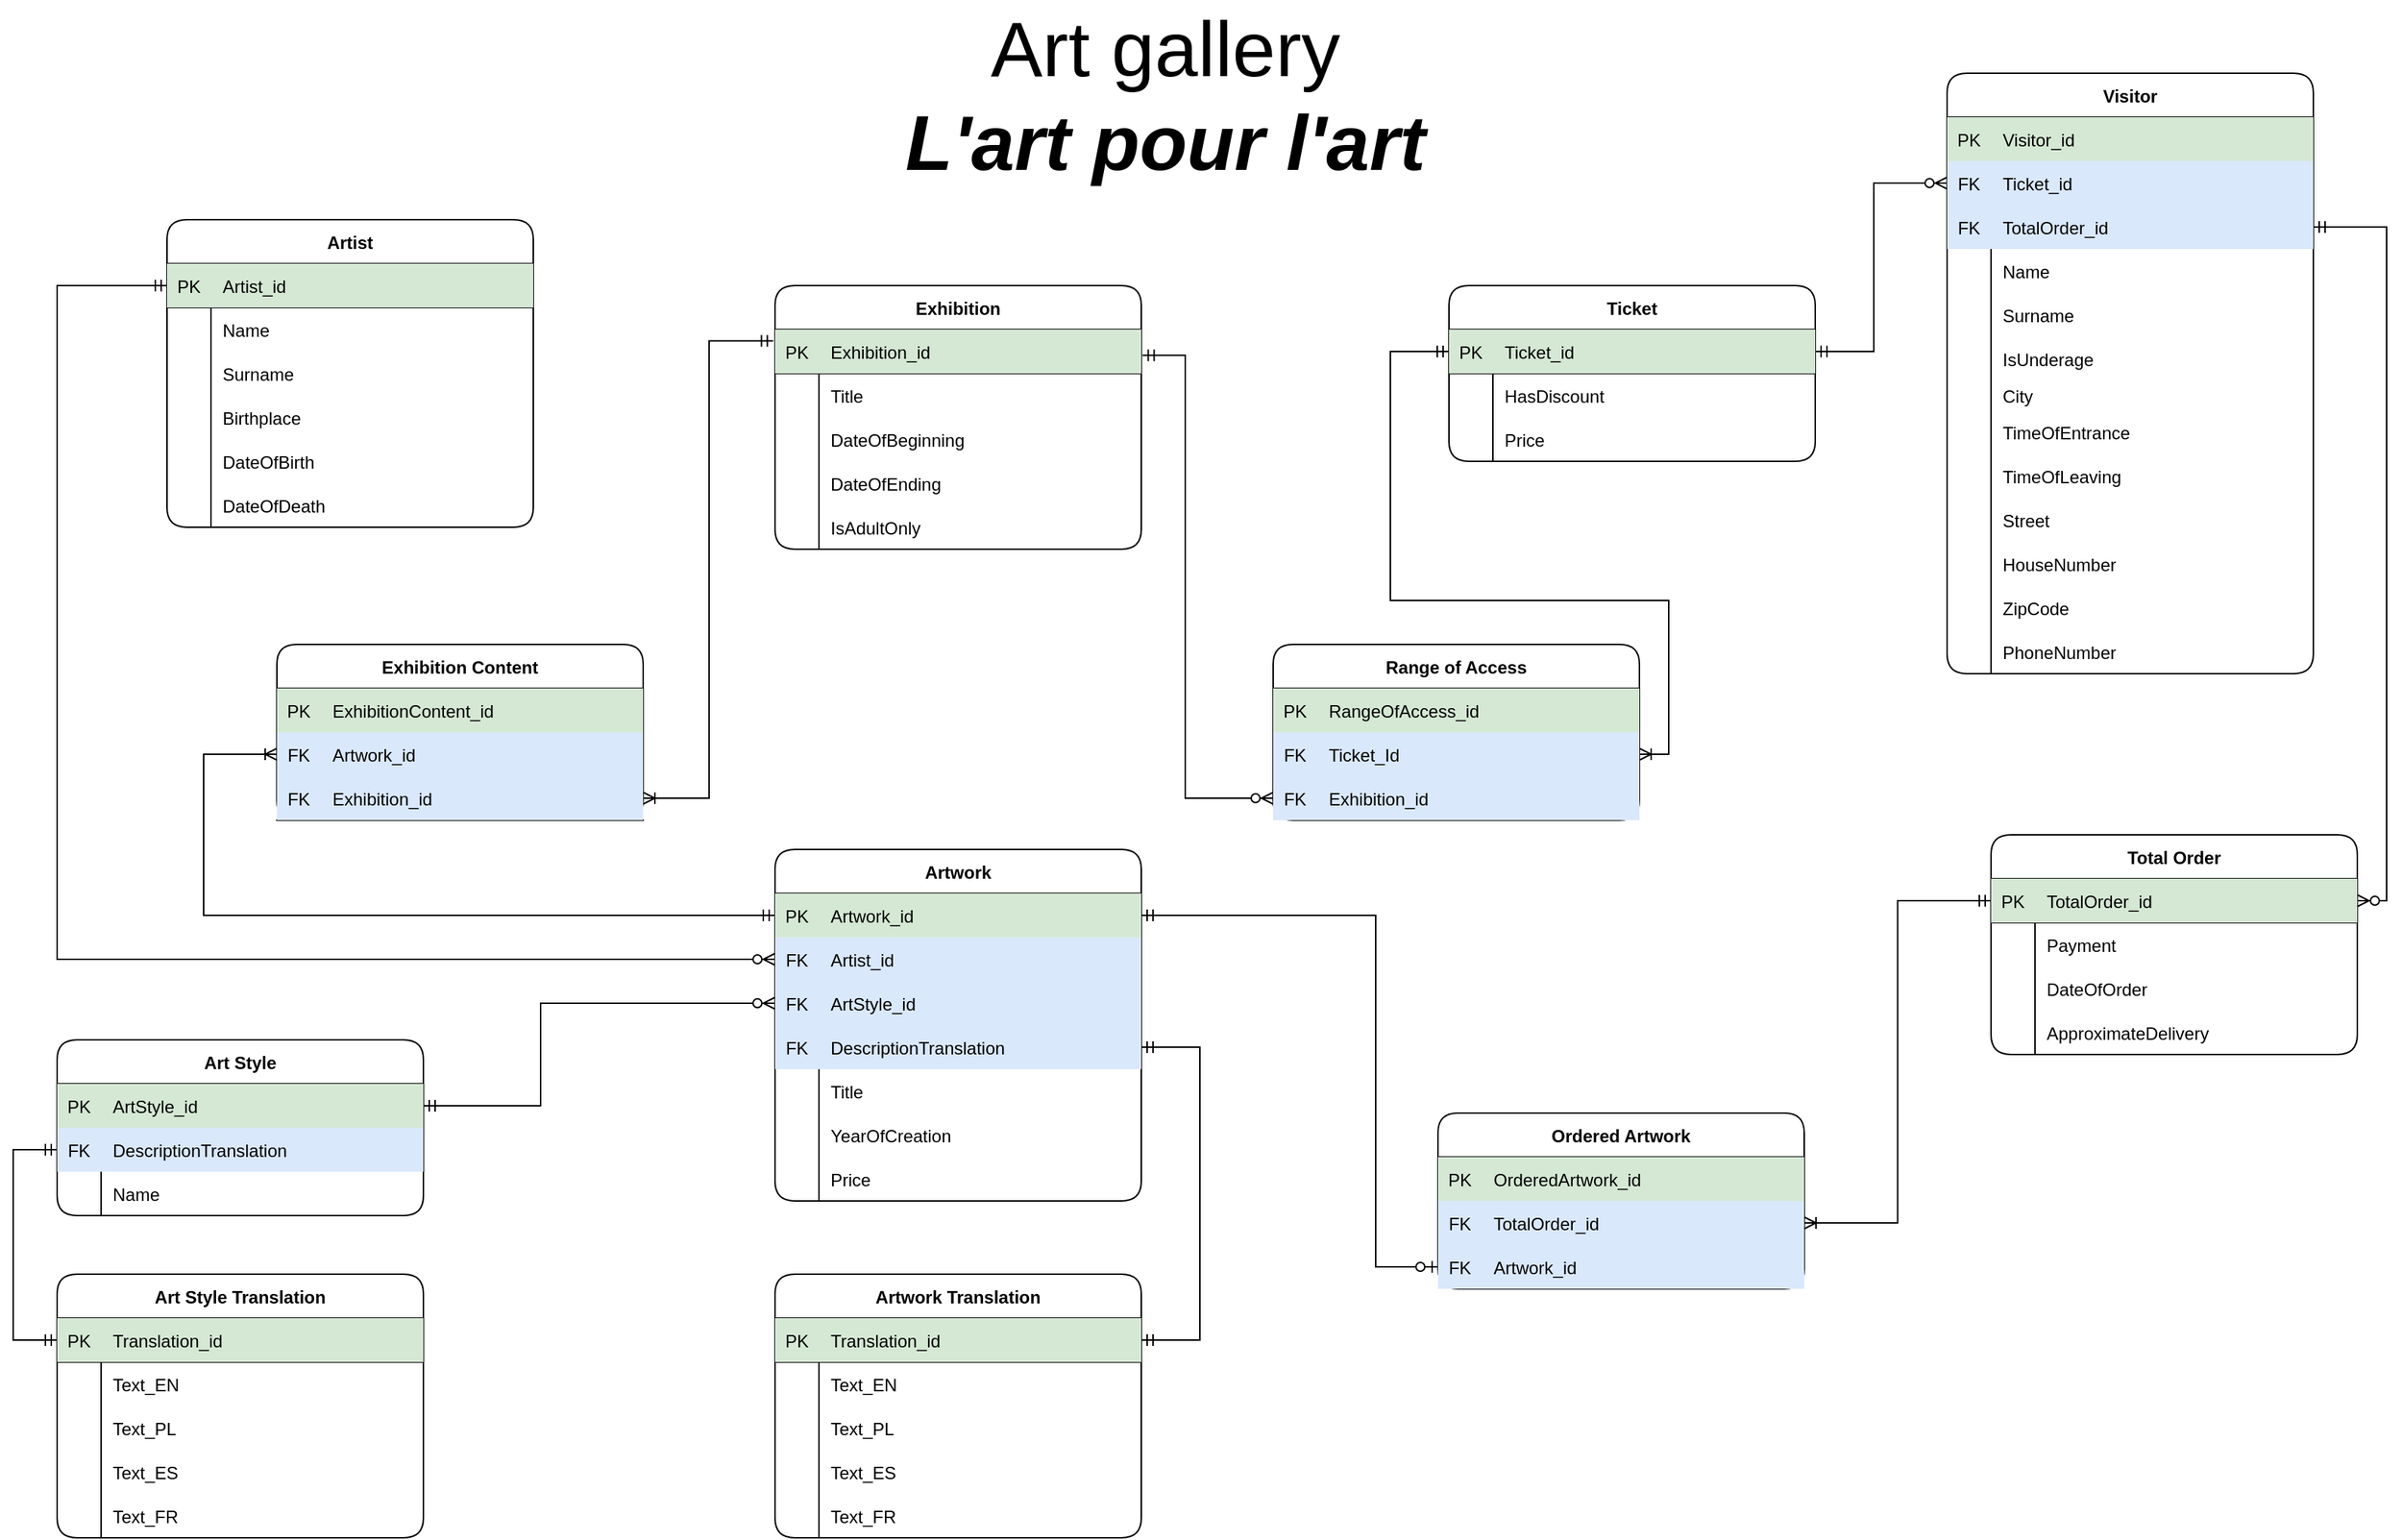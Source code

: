 <mxfile version="13.10.4" type="google"><diagram id="R2lEEEUBdFMjLlhIrx00" name="Page-1"><mxGraphModel dx="1422" dy="737" grid="1" gridSize="10" guides="1" tooltips="1" connect="1" arrows="1" fold="1" page="1" pageScale="1" pageWidth="850" pageHeight="1100" math="0" shadow="0" extFonts="Permanent Marker^https://fonts.googleapis.com/css?family=Permanent+Marker"><root><mxCell id="0"/><mxCell id="1" parent="0"/><mxCell id="T2kJecg5CkNllMZu93eY-347" style="edgeStyle=orthogonalEdgeStyle;rounded=0;orthogonalLoop=1;jettySize=auto;html=1;entryX=0;entryY=0.5;entryDx=0;entryDy=0;startArrow=ERmandOne;startFill=0;fontColor=#000000;endArrow=ERzeroToMany;endFill=1;" parent="1" edge="1"><mxGeometry relative="1" as="geometry"><Array as="points"><mxPoint x="50" y="295"/><mxPoint x="50" y="715"/></Array><mxPoint x="175" y="295" as="sourcePoint"/></mxGeometry></mxCell><mxCell id="kMszXw98TckjK29R_AZg-198" value="Artist" style="shape=table;startSize=30;container=1;collapsible=1;childLayout=tableLayout;fixedRows=1;rowLines=0;fontStyle=1;align=center;resizeLast=1;labelBackgroundColor=none;rounded=1;" parent="1" vertex="1"><mxGeometry x="155" y="190" width="250" height="210" as="geometry"/></mxCell><mxCell id="kMszXw98TckjK29R_AZg-199" value="" style="shape=partialRectangle;collapsible=0;dropTarget=0;pointerEvents=0;fillColor=none;points=[[0,0.5],[1,0.5]];portConstraint=eastwest;top=0;left=0;right=0;bottom=1;" parent="kMszXw98TckjK29R_AZg-198" vertex="1"><mxGeometry y="30" width="250" height="30" as="geometry"/></mxCell><mxCell id="kMszXw98TckjK29R_AZg-200" value="PK" style="shape=partialRectangle;overflow=hidden;connectable=0;top=0;left=0;bottom=0;right=0;fontStyle=0;fillColor=#d5e8d4;strokeColor=#82b366;" parent="kMszXw98TckjK29R_AZg-199" vertex="1"><mxGeometry width="30" height="30" as="geometry"/></mxCell><mxCell id="kMszXw98TckjK29R_AZg-201" value="Artist_id" style="shape=partialRectangle;overflow=hidden;connectable=0;top=0;left=0;bottom=0;right=0;align=left;spacingLeft=6;fontStyle=0;fillColor=#d5e8d4;strokeColor=#82b366;labelBackgroundColor=none;" parent="kMszXw98TckjK29R_AZg-199" vertex="1"><mxGeometry x="30" width="220" height="30" as="geometry"/></mxCell><mxCell id="kMszXw98TckjK29R_AZg-202" style="shape=partialRectangle;collapsible=0;dropTarget=0;pointerEvents=0;fillColor=none;points=[[0,0.5],[1,0.5]];portConstraint=eastwest;top=0;left=0;right=0;bottom=0;" parent="kMszXw98TckjK29R_AZg-198" vertex="1"><mxGeometry y="60" width="250" height="30" as="geometry"/></mxCell><mxCell id="kMszXw98TckjK29R_AZg-203" style="shape=partialRectangle;overflow=hidden;connectable=0;fillColor=none;top=0;left=0;bottom=0;right=0;strokeColor=none;" parent="kMszXw98TckjK29R_AZg-202" vertex="1"><mxGeometry width="30" height="30" as="geometry"/></mxCell><mxCell id="kMszXw98TckjK29R_AZg-204" value="Name" style="shape=partialRectangle;overflow=hidden;connectable=0;fillColor=none;top=0;left=0;bottom=0;right=0;align=left;spacingLeft=6;strokeColor=none;" parent="kMszXw98TckjK29R_AZg-202" vertex="1"><mxGeometry x="30" width="220" height="30" as="geometry"/></mxCell><mxCell id="kMszXw98TckjK29R_AZg-205" style="shape=partialRectangle;collapsible=0;dropTarget=0;pointerEvents=0;fillColor=none;points=[[0,0.5],[1,0.5]];portConstraint=eastwest;top=0;left=0;right=0;bottom=0;" parent="kMszXw98TckjK29R_AZg-198" vertex="1"><mxGeometry y="90" width="250" height="30" as="geometry"/></mxCell><mxCell id="kMszXw98TckjK29R_AZg-206" style="shape=partialRectangle;overflow=hidden;connectable=0;fillColor=none;top=0;left=0;bottom=0;right=0;strokeColor=none;" parent="kMszXw98TckjK29R_AZg-205" vertex="1"><mxGeometry width="30" height="30" as="geometry"/></mxCell><mxCell id="kMszXw98TckjK29R_AZg-207" value="Surname" style="shape=partialRectangle;overflow=hidden;connectable=0;fillColor=none;top=0;left=0;bottom=0;right=0;align=left;spacingLeft=6;strokeColor=none;" parent="kMszXw98TckjK29R_AZg-205" vertex="1"><mxGeometry x="30" width="220" height="30" as="geometry"/></mxCell><mxCell id="kMszXw98TckjK29R_AZg-208" style="shape=partialRectangle;collapsible=0;dropTarget=0;pointerEvents=0;fillColor=none;points=[[0,0.5],[1,0.5]];portConstraint=eastwest;top=0;left=0;right=0;bottom=0;" parent="kMszXw98TckjK29R_AZg-198" vertex="1"><mxGeometry y="120" width="250" height="30" as="geometry"/></mxCell><mxCell id="kMszXw98TckjK29R_AZg-209" style="shape=partialRectangle;overflow=hidden;connectable=0;fillColor=none;top=0;left=0;bottom=0;right=0;strokeColor=none;" parent="kMszXw98TckjK29R_AZg-208" vertex="1"><mxGeometry width="30" height="30" as="geometry"/></mxCell><mxCell id="kMszXw98TckjK29R_AZg-210" value="Birthplace" style="shape=partialRectangle;overflow=hidden;connectable=0;fillColor=none;top=0;left=0;bottom=0;right=0;align=left;spacingLeft=6;strokeColor=none;" parent="kMszXw98TckjK29R_AZg-208" vertex="1"><mxGeometry x="30" width="220" height="30" as="geometry"/></mxCell><mxCell id="kMszXw98TckjK29R_AZg-211" style="shape=partialRectangle;collapsible=0;dropTarget=0;pointerEvents=0;fillColor=none;points=[[0,0.5],[1,0.5]];portConstraint=eastwest;top=0;left=0;right=0;bottom=0;" parent="kMszXw98TckjK29R_AZg-198" vertex="1"><mxGeometry y="150" width="250" height="30" as="geometry"/></mxCell><mxCell id="kMszXw98TckjK29R_AZg-212" style="shape=partialRectangle;overflow=hidden;connectable=0;fillColor=none;top=0;left=0;bottom=0;right=0;strokeColor=none;" parent="kMszXw98TckjK29R_AZg-211" vertex="1"><mxGeometry width="30" height="30" as="geometry"/></mxCell><mxCell id="kMszXw98TckjK29R_AZg-213" value="DateOfBirth" style="shape=partialRectangle;overflow=hidden;connectable=0;fillColor=none;top=0;left=0;bottom=0;right=0;align=left;spacingLeft=6;strokeColor=none;" parent="kMszXw98TckjK29R_AZg-211" vertex="1"><mxGeometry x="30" width="220" height="30" as="geometry"/></mxCell><mxCell id="kMszXw98TckjK29R_AZg-214" style="shape=partialRectangle;collapsible=0;dropTarget=0;pointerEvents=0;fillColor=none;points=[[0,0.5],[1,0.5]];portConstraint=eastwest;top=0;left=0;right=0;bottom=0;" parent="kMszXw98TckjK29R_AZg-198" vertex="1"><mxGeometry y="180" width="250" height="30" as="geometry"/></mxCell><mxCell id="kMszXw98TckjK29R_AZg-215" style="shape=partialRectangle;overflow=hidden;connectable=0;fillColor=none;top=0;left=0;bottom=0;right=0;strokeColor=none;" parent="kMszXw98TckjK29R_AZg-214" vertex="1"><mxGeometry width="30" height="30" as="geometry"/></mxCell><mxCell id="kMszXw98TckjK29R_AZg-216" value="DateOfDeath" style="shape=partialRectangle;overflow=hidden;connectable=0;fillColor=none;top=0;left=0;bottom=0;right=0;align=left;spacingLeft=6;strokeColor=none;" parent="kMszXw98TckjK29R_AZg-214" vertex="1"><mxGeometry x="30" width="220" height="30" as="geometry"/></mxCell><mxCell id="kMszXw98TckjK29R_AZg-217" value="&lt;font style=&quot;font-size: 53px&quot;&gt;Art gallery&lt;br&gt;&lt;i&gt;&lt;b&gt;L'art pour l'art&lt;/b&gt;&lt;/i&gt;&lt;/font&gt;" style="text;html=1;strokeColor=none;fillColor=none;align=center;verticalAlign=middle;whiteSpace=wrap;rounded=0;" parent="1" vertex="1"><mxGeometry x="650" y="40" width="372.5" height="130" as="geometry"/></mxCell><mxCell id="kMszXw98TckjK29R_AZg-218" value="Artwork" style="shape=table;startSize=30;container=1;collapsible=1;childLayout=tableLayout;fixedRows=1;rowLines=0;fontStyle=1;align=center;resizeLast=1;rounded=1;" parent="1" vertex="1"><mxGeometry x="570" y="620" width="250" height="240" as="geometry"/></mxCell><mxCell id="kMszXw98TckjK29R_AZg-219" value="" style="shape=partialRectangle;collapsible=0;dropTarget=0;pointerEvents=0;fillColor=none;points=[[0,0.5],[1,0.5]];portConstraint=eastwest;top=0;left=0;right=0;bottom=1;" parent="kMszXw98TckjK29R_AZg-218" vertex="1"><mxGeometry y="30" width="250" height="30" as="geometry"/></mxCell><mxCell id="kMszXw98TckjK29R_AZg-220" value="PK" style="shape=partialRectangle;overflow=hidden;connectable=0;top=0;left=0;bottom=0;right=0;fontStyle=0;fillColor=#d5e8d4;strokeColor=#82b366;" parent="kMszXw98TckjK29R_AZg-219" vertex="1"><mxGeometry width="30" height="30" as="geometry"/></mxCell><mxCell id="kMszXw98TckjK29R_AZg-221" value="Artwork_id" style="shape=partialRectangle;overflow=hidden;connectable=0;top=0;left=0;bottom=0;right=0;align=left;spacingLeft=6;fontStyle=0;fillColor=#d5e8d4;strokeColor=#82b366;labelBackgroundColor=none;" parent="kMszXw98TckjK29R_AZg-219" vertex="1"><mxGeometry x="30" width="220" height="30" as="geometry"/></mxCell><mxCell id="kMszXw98TckjK29R_AZg-222" value="" style="shape=partialRectangle;collapsible=0;dropTarget=0;pointerEvents=0;fillColor=none;points=[[0,0.5],[1,0.5]];portConstraint=eastwest;top=0;left=0;right=0;bottom=0;" parent="kMszXw98TckjK29R_AZg-218" vertex="1"><mxGeometry y="60" width="250" height="30" as="geometry"/></mxCell><mxCell id="kMszXw98TckjK29R_AZg-223" value="FK" style="shape=partialRectangle;overflow=hidden;connectable=0;top=0;left=0;bottom=0;right=0;perimeterSpacing=0;strokeWidth=1;fillColor=#dae8fc;strokeColor=#6c8ebf;fontStyle=0" parent="kMszXw98TckjK29R_AZg-222" vertex="1"><mxGeometry width="30" height="30" as="geometry"/></mxCell><mxCell id="kMszXw98TckjK29R_AZg-224" value="Artist_id" style="shape=partialRectangle;overflow=hidden;connectable=0;top=0;left=0;bottom=0;right=0;align=left;spacingLeft=6;perimeterSpacing=0;strokeColor=#6c8ebf;fillColor=#dae8fc;fontStyle=0" parent="kMszXw98TckjK29R_AZg-222" vertex="1"><mxGeometry x="30" width="220" height="30" as="geometry"/></mxCell><mxCell id="kMszXw98TckjK29R_AZg-225" style="shape=partialRectangle;collapsible=0;dropTarget=0;pointerEvents=0;fillColor=none;points=[[0,0.5],[1,0.5]];portConstraint=eastwest;top=0;left=0;right=0;bottom=0;" parent="kMszXw98TckjK29R_AZg-218" vertex="1"><mxGeometry y="90" width="250" height="30" as="geometry"/></mxCell><mxCell id="kMszXw98TckjK29R_AZg-226" value="FK" style="shape=partialRectangle;overflow=hidden;connectable=0;fillColor=#dae8fc;top=0;left=0;bottom=0;right=0;strokeColor=#6c8ebf;" parent="kMszXw98TckjK29R_AZg-225" vertex="1"><mxGeometry width="30" height="30" as="geometry"/></mxCell><mxCell id="kMszXw98TckjK29R_AZg-227" value="ArtStyle_id" style="shape=partialRectangle;overflow=hidden;connectable=0;fillColor=#dae8fc;top=0;left=0;bottom=0;right=0;align=left;spacingLeft=6;strokeColor=#6c8ebf;" parent="kMszXw98TckjK29R_AZg-225" vertex="1"><mxGeometry x="30" width="220" height="30" as="geometry"/></mxCell><mxCell id="kMszXw98TckjK29R_AZg-228" style="shape=partialRectangle;collapsible=0;dropTarget=0;pointerEvents=0;fillColor=none;points=[[0,0.5],[1,0.5]];portConstraint=eastwest;top=0;left=0;right=0;bottom=0;" parent="kMszXw98TckjK29R_AZg-218" vertex="1"><mxGeometry y="120" width="250" height="30" as="geometry"/></mxCell><mxCell id="kMszXw98TckjK29R_AZg-229" value="FK" style="shape=partialRectangle;overflow=hidden;connectable=0;fillColor=#dae8fc;top=0;left=0;bottom=0;right=0;strokeColor=#6c8ebf;" parent="kMszXw98TckjK29R_AZg-228" vertex="1"><mxGeometry width="30" height="30" as="geometry"/></mxCell><mxCell id="kMszXw98TckjK29R_AZg-230" value="DescriptionTranslation" style="shape=partialRectangle;overflow=hidden;connectable=0;fillColor=#dae8fc;top=0;left=0;bottom=0;right=0;align=left;spacingLeft=6;strokeColor=#6c8ebf;" parent="kMszXw98TckjK29R_AZg-228" vertex="1"><mxGeometry x="30" width="220" height="30" as="geometry"/></mxCell><mxCell id="kMszXw98TckjK29R_AZg-231" style="shape=partialRectangle;collapsible=0;dropTarget=0;pointerEvents=0;fillColor=none;points=[[0,0.5],[1,0.5]];portConstraint=eastwest;top=0;left=0;right=0;bottom=0;" parent="kMszXw98TckjK29R_AZg-218" vertex="1"><mxGeometry y="150" width="250" height="30" as="geometry"/></mxCell><mxCell id="kMszXw98TckjK29R_AZg-232" style="shape=partialRectangle;overflow=hidden;connectable=0;fillColor=none;top=0;left=0;bottom=0;right=0;strokeColor=none;" parent="kMszXw98TckjK29R_AZg-231" vertex="1"><mxGeometry width="30" height="30" as="geometry"/></mxCell><mxCell id="kMszXw98TckjK29R_AZg-233" value="Title" style="shape=partialRectangle;overflow=hidden;connectable=0;fillColor=none;top=0;left=0;bottom=0;right=0;align=left;spacingLeft=6;strokeColor=none;" parent="kMszXw98TckjK29R_AZg-231" vertex="1"><mxGeometry x="30" width="220" height="30" as="geometry"/></mxCell><mxCell id="kMszXw98TckjK29R_AZg-234" style="shape=partialRectangle;collapsible=0;dropTarget=0;pointerEvents=0;fillColor=none;points=[[0,0.5],[1,0.5]];portConstraint=eastwest;top=0;left=0;right=0;bottom=0;" parent="kMszXw98TckjK29R_AZg-218" vertex="1"><mxGeometry y="180" width="250" height="30" as="geometry"/></mxCell><mxCell id="kMszXw98TckjK29R_AZg-235" style="shape=partialRectangle;overflow=hidden;connectable=0;fillColor=none;top=0;left=0;bottom=0;right=0;strokeColor=none;" parent="kMszXw98TckjK29R_AZg-234" vertex="1"><mxGeometry width="30" height="30" as="geometry"/></mxCell><mxCell id="kMszXw98TckjK29R_AZg-236" value="YearOfCreation" style="shape=partialRectangle;overflow=hidden;connectable=0;fillColor=none;top=0;left=0;bottom=0;right=0;align=left;spacingLeft=6;strokeColor=none;" parent="kMszXw98TckjK29R_AZg-234" vertex="1"><mxGeometry x="30" width="220" height="30" as="geometry"/></mxCell><mxCell id="kMszXw98TckjK29R_AZg-237" style="shape=partialRectangle;collapsible=0;dropTarget=0;pointerEvents=0;fillColor=none;points=[[0,0.5],[1,0.5]];portConstraint=eastwest;top=0;left=0;right=0;bottom=0;" parent="kMszXw98TckjK29R_AZg-218" vertex="1"><mxGeometry y="210" width="250" height="30" as="geometry"/></mxCell><mxCell id="kMszXw98TckjK29R_AZg-238" style="shape=partialRectangle;overflow=hidden;connectable=0;fillColor=none;top=0;left=0;bottom=0;right=0;strokeColor=none;" parent="kMszXw98TckjK29R_AZg-237" vertex="1"><mxGeometry width="30" height="30" as="geometry"/></mxCell><mxCell id="kMszXw98TckjK29R_AZg-239" value="Price" style="shape=partialRectangle;overflow=hidden;connectable=0;fillColor=none;top=0;left=0;bottom=0;right=0;align=left;spacingLeft=6;strokeColor=none;" parent="kMszXw98TckjK29R_AZg-237" vertex="1"><mxGeometry x="30" width="220" height="30" as="geometry"/></mxCell><mxCell id="kMszXw98TckjK29R_AZg-240" value="Art Style" style="shape=table;startSize=30;container=1;collapsible=1;childLayout=tableLayout;fixedRows=1;rowLines=0;fontStyle=1;align=center;resizeLast=1;rounded=1;" parent="1" vertex="1"><mxGeometry x="80" y="750" width="250" height="120" as="geometry"/></mxCell><mxCell id="kMszXw98TckjK29R_AZg-241" value="" style="shape=partialRectangle;collapsible=0;dropTarget=0;pointerEvents=0;fillColor=none;points=[[0,0.5],[1,0.5]];portConstraint=eastwest;top=0;left=0;right=0;bottom=1;" parent="kMszXw98TckjK29R_AZg-240" vertex="1"><mxGeometry y="30" width="250" height="30" as="geometry"/></mxCell><mxCell id="kMszXw98TckjK29R_AZg-242" value="PK" style="shape=partialRectangle;overflow=hidden;connectable=0;top=0;left=0;bottom=0;right=0;fontStyle=0;fillColor=#d5e8d4;strokeColor=#82b366;" parent="kMszXw98TckjK29R_AZg-241" vertex="1"><mxGeometry width="30" height="30" as="geometry"/></mxCell><mxCell id="kMszXw98TckjK29R_AZg-243" value="ArtStyle_id" style="shape=partialRectangle;overflow=hidden;connectable=0;top=0;left=0;bottom=0;right=0;align=left;spacingLeft=6;fontStyle=0;fillColor=#d5e8d4;strokeColor=#82b366;labelBackgroundColor=none;" parent="kMszXw98TckjK29R_AZg-241" vertex="1"><mxGeometry x="30" width="220" height="30" as="geometry"/></mxCell><mxCell id="kMszXw98TckjK29R_AZg-244" style="shape=partialRectangle;collapsible=0;dropTarget=0;pointerEvents=0;fillColor=none;points=[[0,0.5],[1,0.5]];portConstraint=eastwest;top=0;left=0;right=0;bottom=0;" parent="kMszXw98TckjK29R_AZg-240" vertex="1"><mxGeometry y="60" width="250" height="30" as="geometry"/></mxCell><mxCell id="kMszXw98TckjK29R_AZg-245" value="FK" style="shape=partialRectangle;overflow=hidden;connectable=0;fillColor=#dae8fc;top=0;left=0;bottom=0;right=0;strokeColor=#6c8ebf;" parent="kMszXw98TckjK29R_AZg-244" vertex="1"><mxGeometry width="30" height="30" as="geometry"/></mxCell><mxCell id="kMszXw98TckjK29R_AZg-246" value="DescriptionTranslation" style="shape=partialRectangle;overflow=hidden;connectable=0;fillColor=#dae8fc;top=0;left=0;bottom=0;right=0;align=left;spacingLeft=6;strokeColor=#6c8ebf;" parent="kMszXw98TckjK29R_AZg-244" vertex="1"><mxGeometry x="30" width="220" height="30" as="geometry"/></mxCell><mxCell id="kMszXw98TckjK29R_AZg-247" style="shape=partialRectangle;collapsible=0;dropTarget=0;pointerEvents=0;fillColor=none;points=[[0,0.5],[1,0.5]];portConstraint=eastwest;top=0;left=0;right=0;bottom=0;" parent="kMszXw98TckjK29R_AZg-240" vertex="1"><mxGeometry y="90" width="250" height="30" as="geometry"/></mxCell><mxCell id="kMszXw98TckjK29R_AZg-248" style="shape=partialRectangle;overflow=hidden;connectable=0;fillColor=none;top=0;left=0;bottom=0;right=0;strokeColor=none;" parent="kMszXw98TckjK29R_AZg-247" vertex="1"><mxGeometry width="30" height="30" as="geometry"/></mxCell><mxCell id="kMszXw98TckjK29R_AZg-249" value="Name" style="shape=partialRectangle;overflow=hidden;connectable=0;fillColor=none;top=0;left=0;bottom=0;right=0;align=left;spacingLeft=6;strokeColor=none;" parent="kMszXw98TckjK29R_AZg-247" vertex="1"><mxGeometry x="30" width="220" height="30" as="geometry"/></mxCell><mxCell id="kMszXw98TckjK29R_AZg-250" value="Exhibition" style="shape=table;startSize=30;container=1;collapsible=1;childLayout=tableLayout;fixedRows=1;rowLines=0;fontStyle=1;align=center;resizeLast=1;rounded=1;" parent="1" vertex="1"><mxGeometry x="570" y="235" width="250" height="180" as="geometry"/></mxCell><mxCell id="kMszXw98TckjK29R_AZg-251" value="" style="shape=partialRectangle;collapsible=0;dropTarget=0;pointerEvents=0;fillColor=none;points=[[0,0.5],[1,0.5]];portConstraint=eastwest;top=0;left=0;right=0;bottom=1;" parent="kMszXw98TckjK29R_AZg-250" vertex="1"><mxGeometry y="30" width="250" height="30" as="geometry"/></mxCell><mxCell id="kMszXw98TckjK29R_AZg-252" value="PK" style="shape=partialRectangle;overflow=hidden;connectable=0;top=0;left=0;bottom=0;right=0;fontStyle=0;fillColor=#d5e8d4;strokeColor=#82b366;" parent="kMszXw98TckjK29R_AZg-251" vertex="1"><mxGeometry width="30" height="30" as="geometry"/></mxCell><mxCell id="kMszXw98TckjK29R_AZg-253" value="Exhibition_id" style="shape=partialRectangle;overflow=hidden;connectable=0;top=0;left=0;bottom=0;right=0;align=left;spacingLeft=6;fontStyle=0;fillColor=#d5e8d4;strokeColor=#82b366;labelBackgroundColor=none;" parent="kMszXw98TckjK29R_AZg-251" vertex="1"><mxGeometry x="30" width="220" height="30" as="geometry"/></mxCell><mxCell id="kMszXw98TckjK29R_AZg-254" style="shape=partialRectangle;collapsible=0;dropTarget=0;pointerEvents=0;fillColor=none;points=[[0,0.5],[1,0.5]];portConstraint=eastwest;top=0;left=0;right=0;bottom=0;" parent="kMszXw98TckjK29R_AZg-250" vertex="1"><mxGeometry y="60" width="250" height="30" as="geometry"/></mxCell><mxCell id="kMszXw98TckjK29R_AZg-255" style="shape=partialRectangle;overflow=hidden;connectable=0;fillColor=none;top=0;left=0;bottom=0;right=0;strokeColor=none;" parent="kMszXw98TckjK29R_AZg-254" vertex="1"><mxGeometry width="30" height="30" as="geometry"/></mxCell><mxCell id="kMszXw98TckjK29R_AZg-256" value="Title" style="shape=partialRectangle;overflow=hidden;connectable=0;fillColor=none;top=0;left=0;bottom=0;right=0;align=left;spacingLeft=6;strokeColor=none;" parent="kMszXw98TckjK29R_AZg-254" vertex="1"><mxGeometry x="30" width="220" height="30" as="geometry"/></mxCell><mxCell id="kMszXw98TckjK29R_AZg-257" style="shape=partialRectangle;collapsible=0;dropTarget=0;pointerEvents=0;fillColor=none;points=[[0,0.5],[1,0.5]];portConstraint=eastwest;top=0;left=0;right=0;bottom=0;" parent="kMszXw98TckjK29R_AZg-250" vertex="1"><mxGeometry y="90" width="250" height="30" as="geometry"/></mxCell><mxCell id="kMszXw98TckjK29R_AZg-258" style="shape=partialRectangle;overflow=hidden;connectable=0;fillColor=none;top=0;left=0;bottom=0;right=0;strokeColor=none;" parent="kMszXw98TckjK29R_AZg-257" vertex="1"><mxGeometry width="30" height="30" as="geometry"/></mxCell><mxCell id="kMszXw98TckjK29R_AZg-259" value="DateOfBeginning" style="shape=partialRectangle;overflow=hidden;connectable=0;fillColor=none;top=0;left=0;bottom=0;right=0;align=left;spacingLeft=6;strokeColor=none;" parent="kMszXw98TckjK29R_AZg-257" vertex="1"><mxGeometry x="30" width="220" height="30" as="geometry"/></mxCell><mxCell id="kMszXw98TckjK29R_AZg-260" style="shape=partialRectangle;collapsible=0;dropTarget=0;pointerEvents=0;fillColor=none;points=[[0,0.5],[1,0.5]];portConstraint=eastwest;top=0;left=0;right=0;bottom=0;" parent="kMszXw98TckjK29R_AZg-250" vertex="1"><mxGeometry y="120" width="250" height="30" as="geometry"/></mxCell><mxCell id="kMszXw98TckjK29R_AZg-261" style="shape=partialRectangle;overflow=hidden;connectable=0;fillColor=none;top=0;left=0;bottom=0;right=0;strokeColor=none;" parent="kMszXw98TckjK29R_AZg-260" vertex="1"><mxGeometry width="30" height="30" as="geometry"/></mxCell><mxCell id="kMszXw98TckjK29R_AZg-262" value="DateOfEnding" style="shape=partialRectangle;overflow=hidden;connectable=0;fillColor=none;top=0;left=0;bottom=0;right=0;align=left;spacingLeft=6;strokeColor=none;" parent="kMszXw98TckjK29R_AZg-260" vertex="1"><mxGeometry x="30" width="220" height="30" as="geometry"/></mxCell><mxCell id="kMszXw98TckjK29R_AZg-263" style="shape=partialRectangle;collapsible=0;dropTarget=0;pointerEvents=0;fillColor=none;points=[[0,0.5],[1,0.5]];portConstraint=eastwest;top=0;left=0;right=0;bottom=0;" parent="kMszXw98TckjK29R_AZg-250" vertex="1"><mxGeometry y="150" width="250" height="30" as="geometry"/></mxCell><mxCell id="kMszXw98TckjK29R_AZg-264" style="shape=partialRectangle;overflow=hidden;connectable=0;fillColor=none;top=0;left=0;bottom=0;right=0;strokeColor=none;" parent="kMszXw98TckjK29R_AZg-263" vertex="1"><mxGeometry width="30" height="30" as="geometry"/></mxCell><mxCell id="kMszXw98TckjK29R_AZg-265" value="IsAdultOnly" style="shape=partialRectangle;overflow=hidden;connectable=0;fillColor=none;top=0;left=0;bottom=0;right=0;align=left;spacingLeft=6;strokeColor=none;" parent="kMszXw98TckjK29R_AZg-263" vertex="1"><mxGeometry x="30" width="220" height="30" as="geometry"/></mxCell><mxCell id="kMszXw98TckjK29R_AZg-266" value="Ticket" style="shape=table;startSize=30;container=1;collapsible=1;childLayout=tableLayout;fixedRows=1;rowLines=0;fontStyle=1;align=center;resizeLast=1;rounded=1;" parent="1" vertex="1"><mxGeometry x="1030" y="235" width="250" height="120.0" as="geometry"/></mxCell><mxCell id="kMszXw98TckjK29R_AZg-267" value="" style="shape=partialRectangle;collapsible=0;dropTarget=0;pointerEvents=0;fillColor=none;points=[[0,0.5],[1,0.5]];portConstraint=eastwest;top=0;left=0;right=0;bottom=1;" parent="kMszXw98TckjK29R_AZg-266" vertex="1"><mxGeometry y="30" width="250" height="30" as="geometry"/></mxCell><mxCell id="kMszXw98TckjK29R_AZg-268" value="PK" style="shape=partialRectangle;overflow=hidden;connectable=0;top=0;left=0;bottom=0;right=0;fontStyle=0;fillColor=#d5e8d4;strokeColor=#82b366;" parent="kMszXw98TckjK29R_AZg-267" vertex="1"><mxGeometry width="30" height="30" as="geometry"/></mxCell><mxCell id="kMszXw98TckjK29R_AZg-269" value="Ticket_id" style="shape=partialRectangle;overflow=hidden;connectable=0;top=0;left=0;bottom=0;right=0;align=left;spacingLeft=6;fontStyle=0;fillColor=#d5e8d4;strokeColor=#82b366;labelBackgroundColor=none;" parent="kMszXw98TckjK29R_AZg-267" vertex="1"><mxGeometry x="30" width="220" height="30" as="geometry"/></mxCell><mxCell id="kMszXw98TckjK29R_AZg-273" style="shape=partialRectangle;collapsible=0;dropTarget=0;pointerEvents=0;fillColor=none;points=[[0,0.5],[1,0.5]];portConstraint=eastwest;top=0;left=0;right=0;bottom=0;" parent="kMszXw98TckjK29R_AZg-266" vertex="1"><mxGeometry y="60" width="250" height="30" as="geometry"/></mxCell><mxCell id="kMszXw98TckjK29R_AZg-274" style="shape=partialRectangle;overflow=hidden;connectable=0;fillColor=none;top=0;left=0;bottom=0;right=0;strokeColor=none;" parent="kMszXw98TckjK29R_AZg-273" vertex="1"><mxGeometry width="30" height="30" as="geometry"/></mxCell><mxCell id="kMszXw98TckjK29R_AZg-275" value="HasDiscount" style="shape=partialRectangle;overflow=hidden;connectable=0;fillColor=none;top=0;left=0;bottom=0;right=0;align=left;spacingLeft=6;strokeColor=none;" parent="kMszXw98TckjK29R_AZg-273" vertex="1"><mxGeometry x="30" width="220" height="30" as="geometry"/></mxCell><mxCell id="kMszXw98TckjK29R_AZg-399" style="shape=partialRectangle;collapsible=0;dropTarget=0;pointerEvents=0;fillColor=none;points=[[0,0.5],[1,0.5]];portConstraint=eastwest;top=0;left=0;right=0;bottom=0;" parent="kMszXw98TckjK29R_AZg-266" vertex="1"><mxGeometry y="90" width="250" height="30" as="geometry"/></mxCell><mxCell id="kMszXw98TckjK29R_AZg-400" style="shape=partialRectangle;overflow=hidden;connectable=0;fillColor=none;top=0;left=0;bottom=0;right=0;strokeColor=none;" parent="kMszXw98TckjK29R_AZg-399" vertex="1"><mxGeometry width="30" height="30" as="geometry"/></mxCell><mxCell id="kMszXw98TckjK29R_AZg-401" value="Price" style="shape=partialRectangle;overflow=hidden;connectable=0;fillColor=none;top=0;left=0;bottom=0;right=0;align=left;spacingLeft=6;strokeColor=none;" parent="kMszXw98TckjK29R_AZg-399" vertex="1"><mxGeometry x="30" width="220" height="30" as="geometry"/></mxCell><mxCell id="kMszXw98TckjK29R_AZg-279" value="Total Order" style="shape=table;startSize=30;container=1;collapsible=1;childLayout=tableLayout;fixedRows=1;rowLines=0;fontStyle=1;align=center;resizeLast=1;rounded=1;" parent="1" vertex="1"><mxGeometry x="1400" y="610" width="250" height="150" as="geometry"/></mxCell><mxCell id="kMszXw98TckjK29R_AZg-280" value="" style="shape=partialRectangle;collapsible=0;dropTarget=0;pointerEvents=0;fillColor=none;points=[[0,0.5],[1,0.5]];portConstraint=eastwest;top=0;left=0;right=0;bottom=1;" parent="kMszXw98TckjK29R_AZg-279" vertex="1"><mxGeometry y="30" width="250" height="30" as="geometry"/></mxCell><mxCell id="kMszXw98TckjK29R_AZg-281" value="PK" style="shape=partialRectangle;overflow=hidden;connectable=0;top=0;left=0;bottom=0;right=0;fontStyle=0;fillColor=#d5e8d4;strokeColor=#82b366;" parent="kMszXw98TckjK29R_AZg-280" vertex="1"><mxGeometry width="30" height="30" as="geometry"/></mxCell><mxCell id="kMszXw98TckjK29R_AZg-282" value="TotalOrder_id " style="shape=partialRectangle;overflow=hidden;connectable=0;top=0;left=0;bottom=0;right=0;align=left;spacingLeft=6;fontStyle=0;fillColor=#d5e8d4;strokeColor=#82b366;labelBackgroundColor=none;" parent="kMszXw98TckjK29R_AZg-280" vertex="1"><mxGeometry x="30" width="220" height="30" as="geometry"/></mxCell><mxCell id="kMszXw98TckjK29R_AZg-283" style="shape=partialRectangle;collapsible=0;dropTarget=0;pointerEvents=0;fillColor=none;points=[[0,0.5],[1,0.5]];portConstraint=eastwest;top=0;left=0;right=0;bottom=0;" parent="kMszXw98TckjK29R_AZg-279" vertex="1"><mxGeometry y="60" width="250" height="30" as="geometry"/></mxCell><mxCell id="kMszXw98TckjK29R_AZg-284" style="shape=partialRectangle;overflow=hidden;connectable=0;fillColor=none;top=0;left=0;bottom=0;right=0;strokeColor=none;" parent="kMszXw98TckjK29R_AZg-283" vertex="1"><mxGeometry width="30" height="30" as="geometry"/></mxCell><mxCell id="kMszXw98TckjK29R_AZg-285" value="Payment" style="shape=partialRectangle;overflow=hidden;connectable=0;fillColor=none;top=0;left=0;bottom=0;right=0;align=left;spacingLeft=6;strokeColor=none;" parent="kMszXw98TckjK29R_AZg-283" vertex="1"><mxGeometry x="30" width="220" height="30" as="geometry"/></mxCell><mxCell id="kMszXw98TckjK29R_AZg-286" style="shape=partialRectangle;collapsible=0;dropTarget=0;pointerEvents=0;fillColor=none;points=[[0,0.5],[1,0.5]];portConstraint=eastwest;top=0;left=0;right=0;bottom=0;" parent="kMszXw98TckjK29R_AZg-279" vertex="1"><mxGeometry y="90" width="250" height="30" as="geometry"/></mxCell><mxCell id="kMszXw98TckjK29R_AZg-287" style="shape=partialRectangle;overflow=hidden;connectable=0;fillColor=none;top=0;left=0;bottom=0;right=0;strokeColor=none;" parent="kMszXw98TckjK29R_AZg-286" vertex="1"><mxGeometry width="30" height="30" as="geometry"/></mxCell><mxCell id="kMszXw98TckjK29R_AZg-288" value="DateOfOrder" style="shape=partialRectangle;overflow=hidden;connectable=0;fillColor=none;top=0;left=0;bottom=0;right=0;align=left;spacingLeft=6;strokeColor=none;" parent="kMszXw98TckjK29R_AZg-286" vertex="1"><mxGeometry x="30" width="220" height="30" as="geometry"/></mxCell><mxCell id="kMszXw98TckjK29R_AZg-289" style="shape=partialRectangle;collapsible=0;dropTarget=0;pointerEvents=0;fillColor=none;points=[[0,0.5],[1,0.5]];portConstraint=eastwest;top=0;left=0;right=0;bottom=0;" parent="kMszXw98TckjK29R_AZg-279" vertex="1"><mxGeometry y="120" width="250" height="30" as="geometry"/></mxCell><mxCell id="kMszXw98TckjK29R_AZg-290" style="shape=partialRectangle;overflow=hidden;connectable=0;fillColor=none;top=0;left=0;bottom=0;right=0;strokeColor=none;" parent="kMszXw98TckjK29R_AZg-289" vertex="1"><mxGeometry width="30" height="30" as="geometry"/></mxCell><mxCell id="kMszXw98TckjK29R_AZg-291" value="ApproximateDelivery" style="shape=partialRectangle;overflow=hidden;connectable=0;fillColor=none;top=0;left=0;bottom=0;right=0;align=left;spacingLeft=6;strokeColor=none;" parent="kMszXw98TckjK29R_AZg-289" vertex="1"><mxGeometry x="30" width="220" height="30" as="geometry"/></mxCell><mxCell id="kMszXw98TckjK29R_AZg-292" value="Visitor" style="shape=table;startSize=30;container=1;collapsible=1;childLayout=tableLayout;fixedRows=1;rowLines=0;fontStyle=1;align=center;resizeLast=1;rounded=1;" parent="1" vertex="1"><mxGeometry x="1370" y="90" width="250" height="410.0" as="geometry"/></mxCell><mxCell id="kMszXw98TckjK29R_AZg-293" value="" style="shape=partialRectangle;collapsible=0;dropTarget=0;pointerEvents=0;fillColor=none;points=[[0,0.5],[1,0.5]];portConstraint=eastwest;top=0;left=0;right=0;bottom=1;" parent="kMszXw98TckjK29R_AZg-292" vertex="1"><mxGeometry y="30" width="250" height="30" as="geometry"/></mxCell><mxCell id="kMszXw98TckjK29R_AZg-294" value="PK" style="shape=partialRectangle;overflow=hidden;connectable=0;top=0;left=0;bottom=0;right=0;fontStyle=0;fillColor=#d5e8d4;strokeColor=#82b366;" parent="kMszXw98TckjK29R_AZg-293" vertex="1"><mxGeometry width="30" height="30" as="geometry"/></mxCell><mxCell id="kMszXw98TckjK29R_AZg-295" value="Visitor_id" style="shape=partialRectangle;overflow=hidden;connectable=0;top=0;left=0;bottom=0;right=0;align=left;spacingLeft=6;fontStyle=0;fillColor=#d5e8d4;strokeColor=#82b366;labelBackgroundColor=none;" parent="kMszXw98TckjK29R_AZg-293" vertex="1"><mxGeometry x="30" width="220" height="30" as="geometry"/></mxCell><mxCell id="kMszXw98TckjK29R_AZg-296" value="" style="shape=partialRectangle;collapsible=0;dropTarget=0;pointerEvents=0;fillColor=none;points=[[0,0.5],[1,0.5]];portConstraint=eastwest;top=0;left=0;right=0;bottom=0;" parent="kMszXw98TckjK29R_AZg-292" vertex="1"><mxGeometry y="60" width="250" height="30" as="geometry"/></mxCell><mxCell id="kMszXw98TckjK29R_AZg-297" value="FK" style="shape=partialRectangle;overflow=hidden;connectable=0;top=0;left=0;bottom=0;right=0;perimeterSpacing=0;strokeWidth=1;fillColor=#dae8fc;strokeColor=#6c8ebf;" parent="kMszXw98TckjK29R_AZg-296" vertex="1"><mxGeometry width="30" height="30" as="geometry"/></mxCell><mxCell id="kMszXw98TckjK29R_AZg-298" value="Ticket_id" style="shape=partialRectangle;overflow=hidden;connectable=0;top=0;left=0;bottom=0;right=0;align=left;spacingLeft=6;perimeterSpacing=0;strokeColor=#6c8ebf;fillColor=#dae8fc;" parent="kMszXw98TckjK29R_AZg-296" vertex="1"><mxGeometry x="30" width="220" height="30" as="geometry"/></mxCell><mxCell id="kMszXw98TckjK29R_AZg-299" style="shape=partialRectangle;collapsible=0;dropTarget=0;pointerEvents=0;fillColor=none;points=[[0,0.5],[1,0.5]];portConstraint=eastwest;top=0;left=0;right=0;bottom=0;" parent="kMszXw98TckjK29R_AZg-292" vertex="1"><mxGeometry y="90" width="250" height="30" as="geometry"/></mxCell><mxCell id="kMszXw98TckjK29R_AZg-300" value="FK" style="shape=partialRectangle;overflow=hidden;connectable=0;top=0;left=0;bottom=0;right=0;perimeterSpacing=0;strokeWidth=1;fillColor=#dae8fc;strokeColor=#6c8ebf;" parent="kMszXw98TckjK29R_AZg-299" vertex="1"><mxGeometry width="30" height="30" as="geometry"/></mxCell><mxCell id="kMszXw98TckjK29R_AZg-301" value="TotalOrder_id" style="shape=partialRectangle;overflow=hidden;connectable=0;top=0;left=0;bottom=0;right=0;align=left;spacingLeft=6;perimeterSpacing=0;strokeColor=#6c8ebf;fillColor=#dae8fc;" parent="kMszXw98TckjK29R_AZg-299" vertex="1"><mxGeometry x="30" width="220" height="30" as="geometry"/></mxCell><mxCell id="kMszXw98TckjK29R_AZg-302" style="shape=partialRectangle;collapsible=0;dropTarget=0;pointerEvents=0;fillColor=none;points=[[0,0.5],[1,0.5]];portConstraint=eastwest;top=0;left=0;right=0;bottom=0;" parent="kMszXw98TckjK29R_AZg-292" vertex="1"><mxGeometry y="120" width="250" height="30" as="geometry"/></mxCell><mxCell id="kMszXw98TckjK29R_AZg-303" style="shape=partialRectangle;overflow=hidden;connectable=0;fillColor=none;top=0;left=0;bottom=0;right=0;strokeColor=none;" parent="kMszXw98TckjK29R_AZg-302" vertex="1"><mxGeometry width="30" height="30" as="geometry"/></mxCell><mxCell id="kMszXw98TckjK29R_AZg-304" value="Name" style="shape=partialRectangle;overflow=hidden;connectable=0;fillColor=none;top=0;left=0;bottom=0;right=0;align=left;spacingLeft=6;strokeColor=none;" parent="kMszXw98TckjK29R_AZg-302" vertex="1"><mxGeometry x="30" width="220" height="30" as="geometry"/></mxCell><mxCell id="kMszXw98TckjK29R_AZg-305" style="shape=partialRectangle;collapsible=0;dropTarget=0;pointerEvents=0;fillColor=none;points=[[0,0.5],[1,0.5]];portConstraint=eastwest;top=0;left=0;right=0;bottom=0;" parent="kMszXw98TckjK29R_AZg-292" vertex="1"><mxGeometry y="150" width="250" height="30" as="geometry"/></mxCell><mxCell id="kMszXw98TckjK29R_AZg-306" style="shape=partialRectangle;overflow=hidden;connectable=0;fillColor=none;top=0;left=0;bottom=0;right=0;strokeColor=none;" parent="kMszXw98TckjK29R_AZg-305" vertex="1"><mxGeometry width="30" height="30" as="geometry"/></mxCell><mxCell id="kMszXw98TckjK29R_AZg-307" value="Surname" style="shape=partialRectangle;overflow=hidden;connectable=0;fillColor=none;top=0;left=0;bottom=0;right=0;align=left;spacingLeft=6;strokeColor=none;" parent="kMszXw98TckjK29R_AZg-305" vertex="1"><mxGeometry x="30" width="220" height="30" as="geometry"/></mxCell><mxCell id="kMszXw98TckjK29R_AZg-308" style="shape=partialRectangle;collapsible=0;dropTarget=0;pointerEvents=0;fillColor=none;points=[[0,0.5],[1,0.5]];portConstraint=eastwest;top=0;left=0;right=0;bottom=0;" parent="kMszXw98TckjK29R_AZg-292" vertex="1"><mxGeometry y="180" width="250" height="30" as="geometry"/></mxCell><mxCell id="kMszXw98TckjK29R_AZg-309" style="shape=partialRectangle;overflow=hidden;connectable=0;fillColor=none;top=0;left=0;bottom=0;right=0;strokeColor=none;" parent="kMszXw98TckjK29R_AZg-308" vertex="1"><mxGeometry width="30" height="30" as="geometry"/></mxCell><mxCell id="kMszXw98TckjK29R_AZg-310" value="IsUnderage" style="shape=partialRectangle;overflow=hidden;connectable=0;fillColor=none;top=0;left=0;bottom=0;right=0;align=left;spacingLeft=6;strokeColor=none;" parent="kMszXw98TckjK29R_AZg-308" vertex="1"><mxGeometry x="30" width="220" height="30" as="geometry"/></mxCell><mxCell id="kMszXw98TckjK29R_AZg-311" style="shape=partialRectangle;collapsible=0;dropTarget=0;pointerEvents=0;fillColor=none;points=[[0,0.5],[1,0.5]];portConstraint=eastwest;top=0;left=0;right=0;bottom=0;" parent="kMszXw98TckjK29R_AZg-292" vertex="1"><mxGeometry y="210" width="250" height="20" as="geometry"/></mxCell><mxCell id="kMszXw98TckjK29R_AZg-312" style="shape=partialRectangle;overflow=hidden;connectable=0;fillColor=none;top=0;left=0;bottom=0;right=0;strokeColor=none;" parent="kMszXw98TckjK29R_AZg-311" vertex="1"><mxGeometry width="30" height="20" as="geometry"/></mxCell><mxCell id="kMszXw98TckjK29R_AZg-313" value="City" style="shape=partialRectangle;overflow=hidden;connectable=0;fillColor=none;top=0;left=0;bottom=0;right=0;align=left;spacingLeft=6;strokeColor=none;" parent="kMszXw98TckjK29R_AZg-311" vertex="1"><mxGeometry x="30" width="220" height="20" as="geometry"/></mxCell><mxCell id="kMszXw98TckjK29R_AZg-314" style="shape=partialRectangle;collapsible=0;dropTarget=0;pointerEvents=0;fillColor=none;points=[[0,0.5],[1,0.5]];portConstraint=eastwest;top=0;left=0;right=0;bottom=0;" parent="kMszXw98TckjK29R_AZg-292" vertex="1"><mxGeometry y="230" width="250" height="30" as="geometry"/></mxCell><mxCell id="kMszXw98TckjK29R_AZg-315" style="shape=partialRectangle;overflow=hidden;connectable=0;fillColor=none;top=0;left=0;bottom=0;right=0;strokeColor=none;" parent="kMszXw98TckjK29R_AZg-314" vertex="1"><mxGeometry width="30" height="30" as="geometry"/></mxCell><mxCell id="kMszXw98TckjK29R_AZg-316" value="TimeOfEntrance" style="shape=partialRectangle;overflow=hidden;connectable=0;fillColor=none;top=0;left=0;bottom=0;right=0;align=left;spacingLeft=6;strokeColor=none;" parent="kMszXw98TckjK29R_AZg-314" vertex="1"><mxGeometry x="30" width="220" height="30" as="geometry"/></mxCell><mxCell id="kMszXw98TckjK29R_AZg-317" style="shape=partialRectangle;collapsible=0;dropTarget=0;pointerEvents=0;fillColor=none;points=[[0,0.5],[1,0.5]];portConstraint=eastwest;top=0;left=0;right=0;bottom=0;" parent="kMszXw98TckjK29R_AZg-292" vertex="1"><mxGeometry y="260" width="250" height="30" as="geometry"/></mxCell><mxCell id="kMszXw98TckjK29R_AZg-318" style="shape=partialRectangle;overflow=hidden;connectable=0;fillColor=none;top=0;left=0;bottom=0;right=0;strokeColor=none;" parent="kMszXw98TckjK29R_AZg-317" vertex="1"><mxGeometry width="30" height="30" as="geometry"/></mxCell><mxCell id="kMszXw98TckjK29R_AZg-319" value="TimeOfLeaving" style="shape=partialRectangle;overflow=hidden;connectable=0;fillColor=none;top=0;left=0;bottom=0;right=0;align=left;spacingLeft=6;strokeColor=none;" parent="kMszXw98TckjK29R_AZg-317" vertex="1"><mxGeometry x="30" width="220" height="30" as="geometry"/></mxCell><mxCell id="kMszXw98TckjK29R_AZg-320" style="shape=partialRectangle;collapsible=0;dropTarget=0;pointerEvents=0;fillColor=none;points=[[0,0.5],[1,0.5]];portConstraint=eastwest;top=0;left=0;right=0;bottom=0;" parent="kMszXw98TckjK29R_AZg-292" vertex="1"><mxGeometry y="290" width="250" height="30" as="geometry"/></mxCell><mxCell id="kMszXw98TckjK29R_AZg-321" style="shape=partialRectangle;overflow=hidden;connectable=0;fillColor=none;top=0;left=0;bottom=0;right=0;strokeColor=none;" parent="kMszXw98TckjK29R_AZg-320" vertex="1"><mxGeometry width="30" height="30" as="geometry"/></mxCell><mxCell id="kMszXw98TckjK29R_AZg-322" value="Street" style="shape=partialRectangle;overflow=hidden;connectable=0;fillColor=none;top=0;left=0;bottom=0;right=0;align=left;spacingLeft=6;strokeColor=none;" parent="kMszXw98TckjK29R_AZg-320" vertex="1"><mxGeometry x="30" width="220" height="30" as="geometry"/></mxCell><mxCell id="kMszXw98TckjK29R_AZg-323" style="shape=partialRectangle;collapsible=0;dropTarget=0;pointerEvents=0;fillColor=none;points=[[0,0.5],[1,0.5]];portConstraint=eastwest;top=0;left=0;right=0;bottom=0;" parent="kMszXw98TckjK29R_AZg-292" vertex="1"><mxGeometry y="320" width="250" height="30" as="geometry"/></mxCell><mxCell id="kMszXw98TckjK29R_AZg-324" style="shape=partialRectangle;overflow=hidden;connectable=0;fillColor=none;top=0;left=0;bottom=0;right=0;strokeColor=none;" parent="kMszXw98TckjK29R_AZg-323" vertex="1"><mxGeometry width="30" height="30" as="geometry"/></mxCell><mxCell id="kMszXw98TckjK29R_AZg-325" value="HouseNumber" style="shape=partialRectangle;overflow=hidden;connectable=0;fillColor=none;top=0;left=0;bottom=0;right=0;align=left;spacingLeft=6;strokeColor=none;" parent="kMszXw98TckjK29R_AZg-323" vertex="1"><mxGeometry x="30" width="220" height="30" as="geometry"/></mxCell><mxCell id="kMszXw98TckjK29R_AZg-326" style="shape=partialRectangle;collapsible=0;dropTarget=0;pointerEvents=0;fillColor=none;points=[[0,0.5],[1,0.5]];portConstraint=eastwest;top=0;left=0;right=0;bottom=0;" parent="kMszXw98TckjK29R_AZg-292" vertex="1"><mxGeometry y="350" width="250" height="30" as="geometry"/></mxCell><mxCell id="kMszXw98TckjK29R_AZg-327" style="shape=partialRectangle;overflow=hidden;connectable=0;fillColor=none;top=0;left=0;bottom=0;right=0;strokeColor=none;" parent="kMszXw98TckjK29R_AZg-326" vertex="1"><mxGeometry width="30" height="30" as="geometry"/></mxCell><mxCell id="kMszXw98TckjK29R_AZg-328" value="ZipCode" style="shape=partialRectangle;overflow=hidden;connectable=0;fillColor=none;top=0;left=0;bottom=0;right=0;align=left;spacingLeft=6;strokeColor=none;" parent="kMszXw98TckjK29R_AZg-326" vertex="1"><mxGeometry x="30" width="220" height="30" as="geometry"/></mxCell><mxCell id="kMszXw98TckjK29R_AZg-329" style="shape=partialRectangle;collapsible=0;dropTarget=0;pointerEvents=0;fillColor=none;points=[[0,0.5],[1,0.5]];portConstraint=eastwest;top=0;left=0;right=0;bottom=0;" parent="kMszXw98TckjK29R_AZg-292" vertex="1"><mxGeometry y="380" width="250" height="30" as="geometry"/></mxCell><mxCell id="kMszXw98TckjK29R_AZg-330" style="shape=partialRectangle;overflow=hidden;connectable=0;fillColor=none;top=0;left=0;bottom=0;right=0;strokeColor=none;" parent="kMszXw98TckjK29R_AZg-329" vertex="1"><mxGeometry width="30" height="30" as="geometry"/></mxCell><mxCell id="kMszXw98TckjK29R_AZg-331" value="PhoneNumber" style="shape=partialRectangle;overflow=hidden;connectable=0;fillColor=none;top=0;left=0;bottom=0;right=0;align=left;spacingLeft=6;strokeColor=none;" parent="kMszXw98TckjK29R_AZg-329" vertex="1"><mxGeometry x="30" width="220" height="30" as="geometry"/></mxCell><mxCell id="kMszXw98TckjK29R_AZg-332" style="edgeStyle=orthogonalEdgeStyle;rounded=0;orthogonalLoop=1;jettySize=auto;html=1;entryX=0;entryY=0.5;entryDx=0;entryDy=0;startArrow=ERzeroToMany;startFill=1;fontColor=#000000;endArrow=ERmandOne;endFill=0;" parent="1" source="kMszXw98TckjK29R_AZg-219" edge="1"><mxGeometry relative="1" as="geometry"><Array as="points"><mxPoint x="790" y="1200"/><mxPoint x="790" y="1325"/></Array></mxGeometry></mxCell><mxCell id="kMszXw98TckjK29R_AZg-333" style="edgeStyle=orthogonalEdgeStyle;rounded=0;orthogonalLoop=1;jettySize=auto;html=1;entryX=1;entryY=0.5;entryDx=0;entryDy=0;startArrow=ERzeroToMany;startFill=1;fontColor=#000000;endArrow=ERmandOne;endFill=0;" parent="1" source="kMszXw98TckjK29R_AZg-267" edge="1"><mxGeometry relative="1" as="geometry"/></mxCell><mxCell id="kMszXw98TckjK29R_AZg-334" style="edgeStyle=orthogonalEdgeStyle;rounded=0;orthogonalLoop=1;jettySize=auto;html=1;entryX=0;entryY=0.5;entryDx=0;entryDy=0;startArrow=ERmandOne;startFill=0;fontColor=#000000;endArrow=ERzeroToMany;endFill=1;" parent="1" source="kMszXw98TckjK29R_AZg-199" target="kMszXw98TckjK29R_AZg-222" edge="1"><mxGeometry relative="1" as="geometry"><Array as="points"><mxPoint x="80" y="235"/><mxPoint x="80" y="695"/></Array></mxGeometry></mxCell><mxCell id="kMszXw98TckjK29R_AZg-335" style="edgeStyle=orthogonalEdgeStyle;rounded=0;orthogonalLoop=1;jettySize=auto;html=1;entryX=0;entryY=0.5;entryDx=0;entryDy=0;startArrow=ERmandOne;startFill=0;fontColor=#000000;" parent="1" target="kMszXw98TckjK29R_AZg-219" edge="1"><mxGeometry relative="1" as="geometry"><Array as="points"><mxPoint x="390" y="845"/><mxPoint x="390" y="1205"/></Array></mxGeometry></mxCell><mxCell id="kMszXw98TckjK29R_AZg-336" style="edgeStyle=orthogonalEdgeStyle;rounded=0;orthogonalLoop=1;jettySize=auto;html=1;entryX=0;entryY=0.5;entryDx=0;entryDy=0;startArrow=ERmandOne;startFill=0;fontColor=#000000;endArrow=ERoneToMany;endFill=0;" parent="1" source="kMszXw98TckjK29R_AZg-293" edge="1"><mxGeometry relative="1" as="geometry"/></mxCell><mxCell id="kMszXw98TckjK29R_AZg-337" style="edgeStyle=orthogonalEdgeStyle;rounded=0;orthogonalLoop=1;jettySize=auto;html=1;startArrow=ERmandOne;startFill=0;fontColor=#000000;endArrow=ERzeroToMany;endFill=1;exitX=1.003;exitY=0.588;exitDx=0;exitDy=0;exitPerimeter=0;entryX=0;entryY=0.5;entryDx=0;entryDy=0;" parent="1" source="kMszXw98TckjK29R_AZg-251" target="kMszXw98TckjK29R_AZg-370" edge="1"><mxGeometry relative="1" as="geometry"><Array as="points"><mxPoint x="850" y="283"/><mxPoint x="850" y="585"/></Array></mxGeometry></mxCell><mxCell id="kMszXw98TckjK29R_AZg-338" style="edgeStyle=orthogonalEdgeStyle;rounded=0;orthogonalLoop=1;jettySize=auto;html=1;entryX=1;entryY=0.5;entryDx=0;entryDy=0;startArrow=ERmandOne;startFill=0;fontColor=#000000;endArrow=ERzeroToMany;endFill=1;exitX=1;exitY=0.5;exitDx=0;exitDy=0;" parent="1" source="kMszXw98TckjK29R_AZg-299" target="kMszXw98TckjK29R_AZg-280" edge="1"><mxGeometry relative="1" as="geometry"><mxPoint x="1620.0" y="614.941" as="sourcePoint"/></mxGeometry></mxCell><mxCell id="kMszXw98TckjK29R_AZg-339" style="edgeStyle=orthogonalEdgeStyle;rounded=0;orthogonalLoop=1;jettySize=auto;html=1;entryX=0;entryY=0.5;entryDx=0;entryDy=0;startArrow=ERoneToMany;startFill=0;fontColor=#000000;endArrow=ERzeroToOne;endFill=1;exitX=1;exitY=0.5;exitDx=0;exitDy=0;" parent="1" source="kMszXw98TckjK29R_AZg-219" edge="1"><mxGeometry relative="1" as="geometry"><Array as="points"><mxPoint x="1140" y="1235"/><mxPoint x="1140" y="1570"/><mxPoint x="1640" y="1570"/><mxPoint x="1640" y="1225"/></Array></mxGeometry></mxCell><mxCell id="kMszXw98TckjK29R_AZg-340" style="edgeStyle=orthogonalEdgeStyle;rounded=0;orthogonalLoop=1;jettySize=auto;html=1;startArrow=ERzeroToMany;startFill=1;endArrow=ERmandOne;endFill=0;entryX=1;entryY=0.5;entryDx=0;entryDy=0;exitX=0;exitY=0.5;exitDx=0;exitDy=0;" parent="1" source="kMszXw98TckjK29R_AZg-225" target="kMszXw98TckjK29R_AZg-241" edge="1"><mxGeometry relative="1" as="geometry"><mxPoint x="330" y="895" as="targetPoint"/><Array as="points"><mxPoint x="410" y="725"/><mxPoint x="410" y="795"/></Array></mxGeometry></mxCell><mxCell id="kMszXw98TckjK29R_AZg-341" style="edgeStyle=orthogonalEdgeStyle;rounded=0;orthogonalLoop=1;jettySize=auto;html=1;startArrow=ERzeroToMany;startFill=1;endArrow=ERmandOne;endFill=0;strokeColor=#000000;exitX=0;exitY=0.5;exitDx=0;exitDy=0;entryX=1;entryY=0.5;entryDx=0;entryDy=0;" parent="1" source="kMszXw98TckjK29R_AZg-296" target="kMszXw98TckjK29R_AZg-267" edge="1"><mxGeometry relative="1" as="geometry"><Array as="points"><mxPoint x="1320" y="165"/><mxPoint x="1320" y="280"/></Array><mxPoint x="1250" y="875" as="targetPoint"/></mxGeometry></mxCell><mxCell id="kMszXw98TckjK29R_AZg-342" value="Exhibition Content" style="shape=table;startSize=30;container=1;collapsible=1;childLayout=tableLayout;fixedRows=1;rowLines=0;fontStyle=1;align=center;resizeLast=1;labelBackgroundColor=none;rounded=1;" parent="1" vertex="1"><mxGeometry x="230" y="480" width="250" height="120.0" as="geometry"/></mxCell><mxCell id="kMszXw98TckjK29R_AZg-343" value="" style="shape=partialRectangle;collapsible=0;dropTarget=0;pointerEvents=0;fillColor=none;points=[[0,0.5],[1,0.5]];portConstraint=eastwest;top=0;left=0;right=0;bottom=1;" parent="kMszXw98TckjK29R_AZg-342" vertex="1"><mxGeometry y="30" width="250" height="30" as="geometry"/></mxCell><mxCell id="kMszXw98TckjK29R_AZg-344" value="PK" style="shape=partialRectangle;overflow=hidden;connectable=0;top=0;left=0;bottom=0;right=0;fontStyle=0;fillColor=#d5e8d4;strokeColor=#82b366;" parent="kMszXw98TckjK29R_AZg-343" vertex="1"><mxGeometry width="30" height="30" as="geometry"/></mxCell><mxCell id="kMszXw98TckjK29R_AZg-345" value="ExhibitionContent_id" style="shape=partialRectangle;overflow=hidden;connectable=0;top=0;left=0;bottom=0;right=0;align=left;spacingLeft=6;fontStyle=0;fillColor=#d5e8d4;strokeColor=#82b366;labelBackgroundColor=none;" parent="kMszXw98TckjK29R_AZg-343" vertex="1"><mxGeometry x="30" width="220" height="30" as="geometry"/></mxCell><mxCell id="kMszXw98TckjK29R_AZg-346" style="shape=partialRectangle;collapsible=0;dropTarget=0;pointerEvents=0;fillColor=none;points=[[0,0.5],[1,0.5]];portConstraint=eastwest;top=0;left=0;right=0;bottom=1;" parent="kMszXw98TckjK29R_AZg-342" vertex="1"><mxGeometry y="60" width="250" height="30" as="geometry"/></mxCell><mxCell id="kMszXw98TckjK29R_AZg-347" value="FK" style="shape=partialRectangle;overflow=hidden;connectable=0;top=0;left=0;bottom=0;right=0;fontStyle=0;fillColor=#dae8fc;strokeColor=#6c8ebf;" parent="kMszXw98TckjK29R_AZg-346" vertex="1"><mxGeometry width="30" height="30" as="geometry"/></mxCell><mxCell id="kMszXw98TckjK29R_AZg-348" value="Artwork_id" style="shape=partialRectangle;overflow=hidden;connectable=0;top=0;left=0;bottom=0;right=0;align=left;spacingLeft=6;fontStyle=0;fillColor=#dae8fc;strokeColor=#6c8ebf;labelBackgroundColor=none;" parent="kMszXw98TckjK29R_AZg-346" vertex="1"><mxGeometry x="30" width="220" height="30" as="geometry"/></mxCell><mxCell id="kMszXw98TckjK29R_AZg-349" style="shape=partialRectangle;collapsible=0;dropTarget=0;pointerEvents=0;fillColor=none;points=[[0,0.5],[1,0.5]];portConstraint=eastwest;top=0;left=0;right=0;bottom=1;" parent="kMszXw98TckjK29R_AZg-342" vertex="1"><mxGeometry y="90" width="250" height="30" as="geometry"/></mxCell><mxCell id="kMszXw98TckjK29R_AZg-350" value="FK" style="shape=partialRectangle;overflow=hidden;connectable=0;top=0;left=0;bottom=0;right=0;fontStyle=0;fillColor=#dae8fc;strokeColor=#6c8ebf;" parent="kMszXw98TckjK29R_AZg-349" vertex="1"><mxGeometry width="30" height="30" as="geometry"/></mxCell><mxCell id="kMszXw98TckjK29R_AZg-351" value="Exhibition_id" style="shape=partialRectangle;overflow=hidden;connectable=0;top=0;left=0;bottom=0;right=0;align=left;spacingLeft=6;fontStyle=0;fillColor=#dae8fc;strokeColor=#6c8ebf;labelBackgroundColor=none;perimeterSpacing=2;" parent="kMszXw98TckjK29R_AZg-349" vertex="1"><mxGeometry x="30" width="220" height="30" as="geometry"/></mxCell><mxCell id="kMszXw98TckjK29R_AZg-352" style="edgeStyle=orthogonalEdgeStyle;rounded=0;orthogonalLoop=1;jettySize=auto;html=1;entryX=0;entryY=0.5;entryDx=0;entryDy=0;startArrow=ERoneToMany;startFill=0;endArrow=ERmandOne;endFill=0;" parent="1" source="kMszXw98TckjK29R_AZg-346" target="kMszXw98TckjK29R_AZg-219" edge="1"><mxGeometry relative="1" as="geometry"><mxPoint x="230" y="555" as="sourcePoint"/><Array as="points"><mxPoint x="180" y="555"/><mxPoint x="180" y="665"/></Array></mxGeometry></mxCell><mxCell id="kMszXw98TckjK29R_AZg-353" style="edgeStyle=orthogonalEdgeStyle;rounded=0;orthogonalLoop=1;jettySize=auto;html=1;entryX=-0.005;entryY=0.259;entryDx=0;entryDy=0;entryPerimeter=0;startArrow=ERoneToMany;startFill=0;endArrow=ERmandOne;endFill=0;" parent="1" source="kMszXw98TckjK29R_AZg-349" target="kMszXw98TckjK29R_AZg-251" edge="1"><mxGeometry relative="1" as="geometry"/></mxCell><mxCell id="kMszXw98TckjK29R_AZg-354" value="Ordered Artwork" style="shape=table;startSize=30;container=1;collapsible=1;childLayout=tableLayout;fixedRows=1;rowLines=0;fontStyle=1;align=center;resizeLast=1;rounded=1;" parent="1" vertex="1"><mxGeometry x="1022.5" y="800" width="250" height="120" as="geometry"/></mxCell><mxCell id="kMszXw98TckjK29R_AZg-355" value="" style="shape=partialRectangle;collapsible=0;dropTarget=0;pointerEvents=0;fillColor=none;points=[[0,0.5],[1,0.5]];portConstraint=eastwest;top=0;left=0;right=0;bottom=1;" parent="kMszXw98TckjK29R_AZg-354" vertex="1"><mxGeometry y="30" width="250" height="30" as="geometry"/></mxCell><mxCell id="kMszXw98TckjK29R_AZg-356" value="PK" style="shape=partialRectangle;overflow=hidden;connectable=0;top=0;left=0;bottom=0;right=0;fontStyle=0;fillColor=#d5e8d4;strokeColor=#82b366;" parent="kMszXw98TckjK29R_AZg-355" vertex="1"><mxGeometry width="30" height="30" as="geometry"/></mxCell><mxCell id="kMszXw98TckjK29R_AZg-357" value="OrderedArtwork_id" style="shape=partialRectangle;overflow=hidden;connectable=0;top=0;left=0;bottom=0;right=0;align=left;spacingLeft=6;fontStyle=0;fillColor=#d5e8d4;strokeColor=#82b366;labelBackgroundColor=none;" parent="kMszXw98TckjK29R_AZg-355" vertex="1"><mxGeometry x="30" width="220" height="30" as="geometry"/></mxCell><mxCell id="kMszXw98TckjK29R_AZg-358" style="shape=partialRectangle;collapsible=0;dropTarget=0;pointerEvents=0;fillColor=none;points=[[0,0.5],[1,0.5]];portConstraint=eastwest;top=0;left=0;right=0;bottom=0;" parent="kMszXw98TckjK29R_AZg-354" vertex="1"><mxGeometry y="60" width="250" height="30" as="geometry"/></mxCell><mxCell id="kMszXw98TckjK29R_AZg-359" value="FK" style="shape=partialRectangle;overflow=hidden;connectable=0;fillColor=#dae8fc;top=0;left=0;bottom=0;right=0;strokeColor=#6c8ebf;" parent="kMszXw98TckjK29R_AZg-358" vertex="1"><mxGeometry width="30" height="30" as="geometry"/></mxCell><mxCell id="kMszXw98TckjK29R_AZg-360" value="TotalOrder_id" style="shape=partialRectangle;overflow=hidden;connectable=0;fillColor=#dae8fc;top=0;left=0;bottom=0;right=0;align=left;spacingLeft=6;strokeColor=#6c8ebf;" parent="kMszXw98TckjK29R_AZg-358" vertex="1"><mxGeometry x="30" width="220" height="30" as="geometry"/></mxCell><mxCell id="kMszXw98TckjK29R_AZg-361" style="shape=partialRectangle;collapsible=0;dropTarget=0;pointerEvents=0;fillColor=none;points=[[0,0.5],[1,0.5]];portConstraint=eastwest;top=0;left=0;right=0;bottom=0;" parent="kMszXw98TckjK29R_AZg-354" vertex="1"><mxGeometry y="90" width="250" height="30" as="geometry"/></mxCell><mxCell id="kMszXw98TckjK29R_AZg-362" value="FK" style="shape=partialRectangle;overflow=hidden;connectable=0;fillColor=#dae8fc;top=0;left=0;bottom=0;right=0;strokeColor=#6c8ebf;" parent="kMszXw98TckjK29R_AZg-361" vertex="1"><mxGeometry width="30" height="30" as="geometry"/></mxCell><mxCell id="kMszXw98TckjK29R_AZg-363" value="Artwork_id" style="shape=partialRectangle;overflow=hidden;connectable=0;fillColor=#dae8fc;top=0;left=0;bottom=0;right=0;align=left;spacingLeft=6;strokeColor=#6c8ebf;" parent="kMszXw98TckjK29R_AZg-361" vertex="1"><mxGeometry x="30" width="220" height="30" as="geometry"/></mxCell><mxCell id="kMszXw98TckjK29R_AZg-364" style="edgeStyle=orthogonalEdgeStyle;rounded=0;orthogonalLoop=1;jettySize=auto;html=1;entryX=1;entryY=0.5;entryDx=0;entryDy=0;startArrow=ERzeroToOne;startFill=1;endArrow=ERmandOne;endFill=0;exitX=0;exitY=0.5;exitDx=0;exitDy=0;" parent="1" source="kMszXw98TckjK29R_AZg-361" target="kMszXw98TckjK29R_AZg-219" edge="1"><mxGeometry relative="1" as="geometry"><Array as="points"><mxPoint x="980" y="905"/><mxPoint x="980" y="665"/></Array></mxGeometry></mxCell><mxCell id="kMszXw98TckjK29R_AZg-365" style="edgeStyle=orthogonalEdgeStyle;rounded=0;orthogonalLoop=1;jettySize=auto;html=1;entryX=0;entryY=0.5;entryDx=0;entryDy=0;startArrow=ERoneToMany;startFill=0;endArrow=ERmandOne;endFill=0;" parent="1" source="kMszXw98TckjK29R_AZg-358" target="kMszXw98TckjK29R_AZg-280" edge="1"><mxGeometry relative="1" as="geometry"/></mxCell><mxCell id="kMszXw98TckjK29R_AZg-366" value="Range of Access" style="shape=table;startSize=30;container=1;collapsible=1;childLayout=tableLayout;fixedRows=1;rowLines=0;fontStyle=1;align=center;resizeLast=1;rounded=1;" parent="1" vertex="1"><mxGeometry x="910" y="480" width="250" height="120.0" as="geometry"/></mxCell><mxCell id="kMszXw98TckjK29R_AZg-367" value="" style="shape=partialRectangle;collapsible=0;dropTarget=0;pointerEvents=0;fillColor=none;points=[[0,0.5],[1,0.5]];portConstraint=eastwest;top=0;left=0;right=0;bottom=1;" parent="kMszXw98TckjK29R_AZg-366" vertex="1"><mxGeometry y="30" width="250" height="30" as="geometry"/></mxCell><mxCell id="kMszXw98TckjK29R_AZg-368" value="PK" style="shape=partialRectangle;overflow=hidden;connectable=0;top=0;left=0;bottom=0;right=0;fontStyle=0;fillColor=#d5e8d4;strokeColor=#82b366;" parent="kMszXw98TckjK29R_AZg-367" vertex="1"><mxGeometry width="30" height="30" as="geometry"/></mxCell><mxCell id="kMszXw98TckjK29R_AZg-369" value="RangeOfAccess_id" style="shape=partialRectangle;overflow=hidden;connectable=0;top=0;left=0;bottom=0;right=0;align=left;spacingLeft=6;fontStyle=0;fillColor=#d5e8d4;strokeColor=#82b366;labelBackgroundColor=none;" parent="kMszXw98TckjK29R_AZg-367" vertex="1"><mxGeometry x="30" width="220" height="30" as="geometry"/></mxCell><mxCell id="kMszXw98TckjK29R_AZg-395" style="shape=partialRectangle;collapsible=0;dropTarget=0;pointerEvents=0;fillColor=none;points=[[0,0.5],[1,0.5]];portConstraint=eastwest;top=0;left=0;right=0;bottom=0;" parent="kMszXw98TckjK29R_AZg-366" vertex="1"><mxGeometry y="60" width="250" height="30" as="geometry"/></mxCell><mxCell id="kMszXw98TckjK29R_AZg-396" value="FK" style="shape=partialRectangle;overflow=hidden;connectable=0;fillColor=#dae8fc;top=0;left=0;bottom=0;right=0;strokeColor=#6c8ebf;" parent="kMszXw98TckjK29R_AZg-395" vertex="1"><mxGeometry width="30" height="30" as="geometry"/></mxCell><mxCell id="kMszXw98TckjK29R_AZg-397" value="Ticket_Id" style="shape=partialRectangle;overflow=hidden;connectable=0;fillColor=#dae8fc;top=0;left=0;bottom=0;right=0;align=left;spacingLeft=6;strokeColor=#6c8ebf;" parent="kMszXw98TckjK29R_AZg-395" vertex="1"><mxGeometry x="30" width="220" height="30" as="geometry"/></mxCell><mxCell id="kMszXw98TckjK29R_AZg-370" style="shape=partialRectangle;collapsible=0;dropTarget=0;pointerEvents=0;fillColor=none;points=[[0,0.5],[1,0.5]];portConstraint=eastwest;top=0;left=0;right=0;bottom=0;" parent="kMszXw98TckjK29R_AZg-366" vertex="1"><mxGeometry y="90" width="250" height="30" as="geometry"/></mxCell><mxCell id="kMszXw98TckjK29R_AZg-371" value="FK" style="shape=partialRectangle;overflow=hidden;connectable=0;fillColor=#dae8fc;top=0;left=0;bottom=0;right=0;strokeColor=#6c8ebf;" parent="kMszXw98TckjK29R_AZg-370" vertex="1"><mxGeometry width="30" height="30" as="geometry"/></mxCell><mxCell id="kMszXw98TckjK29R_AZg-372" value="Exhibition_id" style="shape=partialRectangle;overflow=hidden;connectable=0;fillColor=#dae8fc;top=0;left=0;bottom=0;right=0;align=left;spacingLeft=6;strokeColor=#6c8ebf;" parent="kMszXw98TckjK29R_AZg-370" vertex="1"><mxGeometry x="30" width="220" height="30" as="geometry"/></mxCell><mxCell id="kMszXw98TckjK29R_AZg-376" style="edgeStyle=orthogonalEdgeStyle;rounded=0;orthogonalLoop=1;jettySize=auto;html=1;startArrow=ERzeroToMany;startFill=1;endArrow=ERmandOne;endFill=0;entryX=1;entryY=0.5;entryDx=0;entryDy=0;exitX=0;exitY=0.5;exitDx=0;exitDy=0;" parent="1" edge="1"><mxGeometry relative="1" as="geometry"><mxPoint x="1160" y="660" as="targetPoint"/><Array as="points"><mxPoint x="980" y="310"/><mxPoint x="980" y="420"/><mxPoint x="1180" y="420"/><mxPoint x="1180" y="585"/></Array></mxGeometry></mxCell><mxCell id="kMszXw98TckjK29R_AZg-377" value="Art Style Translation" style="shape=table;startSize=30;container=1;collapsible=1;childLayout=tableLayout;fixedRows=1;rowLines=0;fontStyle=1;align=center;resizeLast=1;rounded=1;" parent="1" vertex="1"><mxGeometry x="80" y="910" width="250" height="180" as="geometry"/></mxCell><mxCell id="kMszXw98TckjK29R_AZg-378" value="" style="shape=partialRectangle;collapsible=0;dropTarget=0;pointerEvents=0;fillColor=none;points=[[0,0.5],[1,0.5]];portConstraint=eastwest;top=0;left=0;right=0;bottom=1;" parent="kMszXw98TckjK29R_AZg-377" vertex="1"><mxGeometry y="30" width="250" height="30" as="geometry"/></mxCell><mxCell id="kMszXw98TckjK29R_AZg-379" value="PK" style="shape=partialRectangle;overflow=hidden;connectable=0;top=0;left=0;bottom=0;right=0;fontStyle=0;fillColor=#d5e8d4;strokeColor=#82b366;" parent="kMszXw98TckjK29R_AZg-378" vertex="1"><mxGeometry width="30" height="30" as="geometry"/></mxCell><mxCell id="kMszXw98TckjK29R_AZg-380" value="Translation_id" style="shape=partialRectangle;overflow=hidden;connectable=0;top=0;left=0;bottom=0;right=0;align=left;spacingLeft=6;fontStyle=0;fillColor=#d5e8d4;strokeColor=#82b366;labelBackgroundColor=none;" parent="kMszXw98TckjK29R_AZg-378" vertex="1"><mxGeometry x="30" width="220" height="30" as="geometry"/></mxCell><mxCell id="kMszXw98TckjK29R_AZg-381" style="shape=partialRectangle;collapsible=0;dropTarget=0;pointerEvents=0;fillColor=none;points=[[0,0.5],[1,0.5]];portConstraint=eastwest;top=0;left=0;right=0;bottom=0;" parent="kMszXw98TckjK29R_AZg-377" vertex="1"><mxGeometry y="60" width="250" height="30" as="geometry"/></mxCell><mxCell id="kMszXw98TckjK29R_AZg-382" value="" style="shape=partialRectangle;overflow=hidden;connectable=0;top=0;left=0;bottom=0;right=0;strokeColor=#6c8ebf;fillColor=none;" parent="kMszXw98TckjK29R_AZg-381" vertex="1"><mxGeometry width="30" height="30" as="geometry"/></mxCell><mxCell id="kMszXw98TckjK29R_AZg-383" value="Text_EN" style="shape=partialRectangle;overflow=hidden;connectable=0;top=0;left=0;bottom=0;right=0;align=left;spacingLeft=6;strokeColor=#6c8ebf;fillColor=none;" parent="kMszXw98TckjK29R_AZg-381" vertex="1"><mxGeometry x="30" width="220" height="30" as="geometry"/></mxCell><mxCell id="kMszXw98TckjK29R_AZg-384" style="shape=partialRectangle;collapsible=0;dropTarget=0;pointerEvents=0;fillColor=none;points=[[0,0.5],[1,0.5]];portConstraint=eastwest;top=0;left=0;right=0;bottom=0;" parent="kMszXw98TckjK29R_AZg-377" vertex="1"><mxGeometry y="90" width="250" height="30" as="geometry"/></mxCell><mxCell id="kMszXw98TckjK29R_AZg-385" value="" style="shape=partialRectangle;overflow=hidden;connectable=0;top=0;left=0;bottom=0;right=0;strokeColor=#6c8ebf;fillColor=none;" parent="kMszXw98TckjK29R_AZg-384" vertex="1"><mxGeometry width="30" height="30" as="geometry"/></mxCell><mxCell id="kMszXw98TckjK29R_AZg-386" value="Text_PL" style="shape=partialRectangle;overflow=hidden;connectable=0;top=0;left=0;bottom=0;right=0;align=left;spacingLeft=6;strokeColor=#6c8ebf;fillColor=none;" parent="kMszXw98TckjK29R_AZg-384" vertex="1"><mxGeometry x="30" width="220" height="30" as="geometry"/></mxCell><mxCell id="kMszXw98TckjK29R_AZg-387" style="shape=partialRectangle;collapsible=0;dropTarget=0;pointerEvents=0;fillColor=none;points=[[0,0.5],[1,0.5]];portConstraint=eastwest;top=0;left=0;right=0;bottom=0;" parent="kMszXw98TckjK29R_AZg-377" vertex="1"><mxGeometry y="120" width="250" height="30" as="geometry"/></mxCell><mxCell id="kMszXw98TckjK29R_AZg-388" style="shape=partialRectangle;overflow=hidden;connectable=0;top=0;left=0;bottom=0;right=0;strokeColor=#6c8ebf;fillColor=none;" parent="kMszXw98TckjK29R_AZg-387" vertex="1"><mxGeometry width="30" height="30" as="geometry"/></mxCell><mxCell id="kMszXw98TckjK29R_AZg-389" value="Text_ES" style="shape=partialRectangle;overflow=hidden;connectable=0;top=0;left=0;bottom=0;right=0;align=left;spacingLeft=6;strokeColor=#6c8ebf;fillColor=none;" parent="kMszXw98TckjK29R_AZg-387" vertex="1"><mxGeometry x="30" width="220" height="30" as="geometry"/></mxCell><mxCell id="kMszXw98TckjK29R_AZg-390" style="shape=partialRectangle;collapsible=0;dropTarget=0;pointerEvents=0;fillColor=none;points=[[0,0.5],[1,0.5]];portConstraint=eastwest;top=0;left=0;right=0;bottom=0;" parent="kMszXw98TckjK29R_AZg-377" vertex="1"><mxGeometry y="150" width="250" height="30" as="geometry"/></mxCell><mxCell id="kMszXw98TckjK29R_AZg-391" style="shape=partialRectangle;overflow=hidden;connectable=0;top=0;left=0;bottom=0;right=0;strokeColor=#6c8ebf;fillColor=none;" parent="kMszXw98TckjK29R_AZg-390" vertex="1"><mxGeometry width="30" height="30" as="geometry"/></mxCell><mxCell id="kMszXw98TckjK29R_AZg-392" value="Text_FR" style="shape=partialRectangle;overflow=hidden;connectable=0;top=0;left=0;bottom=0;right=0;align=left;spacingLeft=6;strokeColor=#6c8ebf;fillColor=none;" parent="kMszXw98TckjK29R_AZg-390" vertex="1"><mxGeometry x="30" width="220" height="30" as="geometry"/></mxCell><mxCell id="kMszXw98TckjK29R_AZg-393" style="edgeStyle=orthogonalEdgeStyle;rounded=0;orthogonalLoop=1;jettySize=auto;html=1;entryX=0;entryY=0.5;entryDx=0;entryDy=0;startArrow=ERmandOne;startFill=0;endArrow=ERmandOne;endFill=0;fontColor=none;" parent="1" source="kMszXw98TckjK29R_AZg-378" target="kMszXw98TckjK29R_AZg-244" edge="1"><mxGeometry relative="1" as="geometry"><Array as="points"><mxPoint x="50" y="955"/><mxPoint x="50" y="825"/></Array></mxGeometry></mxCell><mxCell id="kMszXw98TckjK29R_AZg-398" style="edgeStyle=orthogonalEdgeStyle;rounded=0;orthogonalLoop=1;jettySize=auto;html=1;entryX=0;entryY=0.5;entryDx=0;entryDy=0;startArrow=ERoneToMany;startFill=0;endArrow=ERmandOne;endFill=0;" parent="1" source="kMszXw98TckjK29R_AZg-395" target="kMszXw98TckjK29R_AZg-267" edge="1"><mxGeometry relative="1" as="geometry"><Array as="points"><mxPoint x="1180" y="555"/><mxPoint x="1180" y="450"/><mxPoint x="990" y="450"/><mxPoint x="990" y="280"/></Array></mxGeometry></mxCell><mxCell id="kMszXw98TckjK29R_AZg-402" value="Artwork Translation" style="shape=table;startSize=30;container=1;collapsible=1;childLayout=tableLayout;fixedRows=1;rowLines=0;fontStyle=1;align=center;resizeLast=1;rounded=1;" parent="1" vertex="1"><mxGeometry x="570" y="910" width="250" height="180" as="geometry"/></mxCell><mxCell id="kMszXw98TckjK29R_AZg-403" value="" style="shape=partialRectangle;collapsible=0;dropTarget=0;pointerEvents=0;fillColor=none;points=[[0,0.5],[1,0.5]];portConstraint=eastwest;top=0;left=0;right=0;bottom=1;" parent="kMszXw98TckjK29R_AZg-402" vertex="1"><mxGeometry y="30" width="250" height="30" as="geometry"/></mxCell><mxCell id="kMszXw98TckjK29R_AZg-404" value="PK" style="shape=partialRectangle;overflow=hidden;connectable=0;top=0;left=0;bottom=0;right=0;fontStyle=0;fillColor=#d5e8d4;strokeColor=#82b366;" parent="kMszXw98TckjK29R_AZg-403" vertex="1"><mxGeometry width="30" height="30" as="geometry"/></mxCell><mxCell id="kMszXw98TckjK29R_AZg-405" value="Translation_id" style="shape=partialRectangle;overflow=hidden;connectable=0;top=0;left=0;bottom=0;right=0;align=left;spacingLeft=6;fontStyle=0;fillColor=#d5e8d4;strokeColor=#82b366;labelBackgroundColor=none;" parent="kMszXw98TckjK29R_AZg-403" vertex="1"><mxGeometry x="30" width="220" height="30" as="geometry"/></mxCell><mxCell id="kMszXw98TckjK29R_AZg-406" style="shape=partialRectangle;collapsible=0;dropTarget=0;pointerEvents=0;fillColor=none;points=[[0,0.5],[1,0.5]];portConstraint=eastwest;top=0;left=0;right=0;bottom=0;" parent="kMszXw98TckjK29R_AZg-402" vertex="1"><mxGeometry y="60" width="250" height="30" as="geometry"/></mxCell><mxCell id="kMszXw98TckjK29R_AZg-407" value="" style="shape=partialRectangle;overflow=hidden;connectable=0;top=0;left=0;bottom=0;right=0;strokeColor=#6c8ebf;fillColor=none;" parent="kMszXw98TckjK29R_AZg-406" vertex="1"><mxGeometry width="30" height="30" as="geometry"/></mxCell><mxCell id="kMszXw98TckjK29R_AZg-408" value="Text_EN" style="shape=partialRectangle;overflow=hidden;connectable=0;top=0;left=0;bottom=0;right=0;align=left;spacingLeft=6;strokeColor=#6c8ebf;fillColor=none;" parent="kMszXw98TckjK29R_AZg-406" vertex="1"><mxGeometry x="30" width="220" height="30" as="geometry"/></mxCell><mxCell id="kMszXw98TckjK29R_AZg-409" style="shape=partialRectangle;collapsible=0;dropTarget=0;pointerEvents=0;fillColor=none;points=[[0,0.5],[1,0.5]];portConstraint=eastwest;top=0;left=0;right=0;bottom=0;" parent="kMszXw98TckjK29R_AZg-402" vertex="1"><mxGeometry y="90" width="250" height="30" as="geometry"/></mxCell><mxCell id="kMszXw98TckjK29R_AZg-410" value="" style="shape=partialRectangle;overflow=hidden;connectable=0;top=0;left=0;bottom=0;right=0;strokeColor=#6c8ebf;fillColor=none;" parent="kMszXw98TckjK29R_AZg-409" vertex="1"><mxGeometry width="30" height="30" as="geometry"/></mxCell><mxCell id="kMszXw98TckjK29R_AZg-411" value="Text_PL" style="shape=partialRectangle;overflow=hidden;connectable=0;top=0;left=0;bottom=0;right=0;align=left;spacingLeft=6;strokeColor=#6c8ebf;fillColor=none;" parent="kMszXw98TckjK29R_AZg-409" vertex="1"><mxGeometry x="30" width="220" height="30" as="geometry"/></mxCell><mxCell id="kMszXw98TckjK29R_AZg-412" style="shape=partialRectangle;collapsible=0;dropTarget=0;pointerEvents=0;fillColor=none;points=[[0,0.5],[1,0.5]];portConstraint=eastwest;top=0;left=0;right=0;bottom=0;" parent="kMszXw98TckjK29R_AZg-402" vertex="1"><mxGeometry y="120" width="250" height="30" as="geometry"/></mxCell><mxCell id="kMszXw98TckjK29R_AZg-413" style="shape=partialRectangle;overflow=hidden;connectable=0;top=0;left=0;bottom=0;right=0;strokeColor=#6c8ebf;fillColor=none;" parent="kMszXw98TckjK29R_AZg-412" vertex="1"><mxGeometry width="30" height="30" as="geometry"/></mxCell><mxCell id="kMszXw98TckjK29R_AZg-414" value="Text_ES" style="shape=partialRectangle;overflow=hidden;connectable=0;top=0;left=0;bottom=0;right=0;align=left;spacingLeft=6;strokeColor=#6c8ebf;fillColor=none;" parent="kMszXw98TckjK29R_AZg-412" vertex="1"><mxGeometry x="30" width="220" height="30" as="geometry"/></mxCell><mxCell id="kMszXw98TckjK29R_AZg-415" style="shape=partialRectangle;collapsible=0;dropTarget=0;pointerEvents=0;fillColor=none;points=[[0,0.5],[1,0.5]];portConstraint=eastwest;top=0;left=0;right=0;bottom=0;" parent="kMszXw98TckjK29R_AZg-402" vertex="1"><mxGeometry y="150" width="250" height="30" as="geometry"/></mxCell><mxCell id="kMszXw98TckjK29R_AZg-416" style="shape=partialRectangle;overflow=hidden;connectable=0;top=0;left=0;bottom=0;right=0;strokeColor=#6c8ebf;fillColor=none;" parent="kMszXw98TckjK29R_AZg-415" vertex="1"><mxGeometry width="30" height="30" as="geometry"/></mxCell><mxCell id="kMszXw98TckjK29R_AZg-417" value="Text_FR" style="shape=partialRectangle;overflow=hidden;connectable=0;top=0;left=0;bottom=0;right=0;align=left;spacingLeft=6;strokeColor=#6c8ebf;fillColor=none;" parent="kMszXw98TckjK29R_AZg-415" vertex="1"><mxGeometry x="30" width="220" height="30" as="geometry"/></mxCell><mxCell id="kMszXw98TckjK29R_AZg-418" style="edgeStyle=orthogonalEdgeStyle;rounded=0;orthogonalLoop=1;jettySize=auto;html=1;entryX=1;entryY=0.5;entryDx=0;entryDy=0;startArrow=ERmandOne;startFill=0;endArrow=ERmandOne;endFill=0;" parent="1" source="kMszXw98TckjK29R_AZg-403" target="kMszXw98TckjK29R_AZg-228" edge="1"><mxGeometry relative="1" as="geometry"><Array as="points"><mxPoint x="860" y="955"/><mxPoint x="860" y="755"/></Array></mxGeometry></mxCell></root></mxGraphModel></diagram></mxfile>